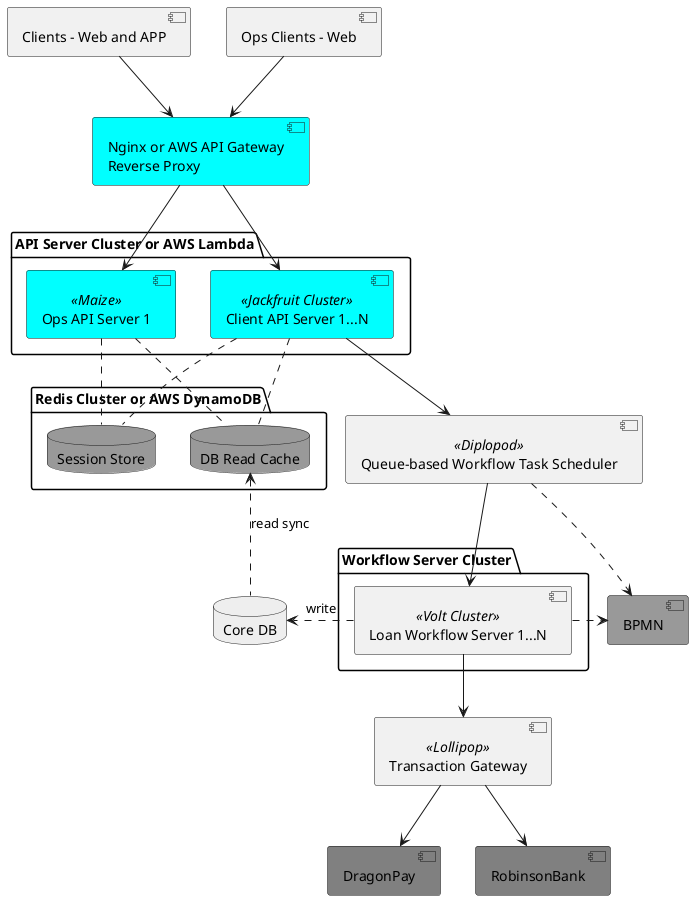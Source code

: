 @startuml

component [Clients - Web and APP] as CLIENTS
component [Ops Clients - Web] as OPS_CLIENTS

component [Nginx or AWS API Gateway\nReverse Proxy] as NGINX #cyan

package "API Server Cluster or AWS Lambda" as API_SERVER_CLUSTER {
	component [Client API Server 1...N] as JACKFRUIT <<Jackfruit Cluster>>  #cyan
	component [Ops API Server 1] as MAIZE <<Maize>> #cyan
}

package "Redis Cluster or AWS DynamoDB" as REDIS_CLUSTER {
	database "Session Store" as SESSION_DB #999
	database "DB Read Cache" as CACHE_DB #999
}

component [Queue-based Workflow Task Scheduler] as DIPLOPOD <<Diplopod>>

JACKFRUIT --> DIPLOPOD

component [Transaction Gateway] as LOLLIPOP <<Lollipop>>
component [DragonPay] as DP #grey
component [RobinsonBank] as RB #grey

LOLLIPOP --> DP
LOLLIPOP --> RB

JACKFRUIT .. SESSION_DB
JACKFRUIT .. CACHE_DB
MAIZE .. SESSION_DB
MAIZE .. CACHE_DB

CLIENTS --> NGINX
OPS_CLIENTS --> NGINX

NGINX --> JACKFRUIT
NGINX --> MAIZE

component BPMN #999

package "Workflow Server Cluster" as WF_SERVER_CLUSTER {
	component [Loan Workflow Server 1...N] as VOLT <<Volt Cluster>>
}

DIPLOPOD ..> BPMN
VOLT .> BPMN
VOLT --> LOLLIPOP

database "Core DB" as DB #EEE

VOLT .> DB : write

CACHE_DB <. DB : read sync

DIPLOPOD --> VOLT

@enduml